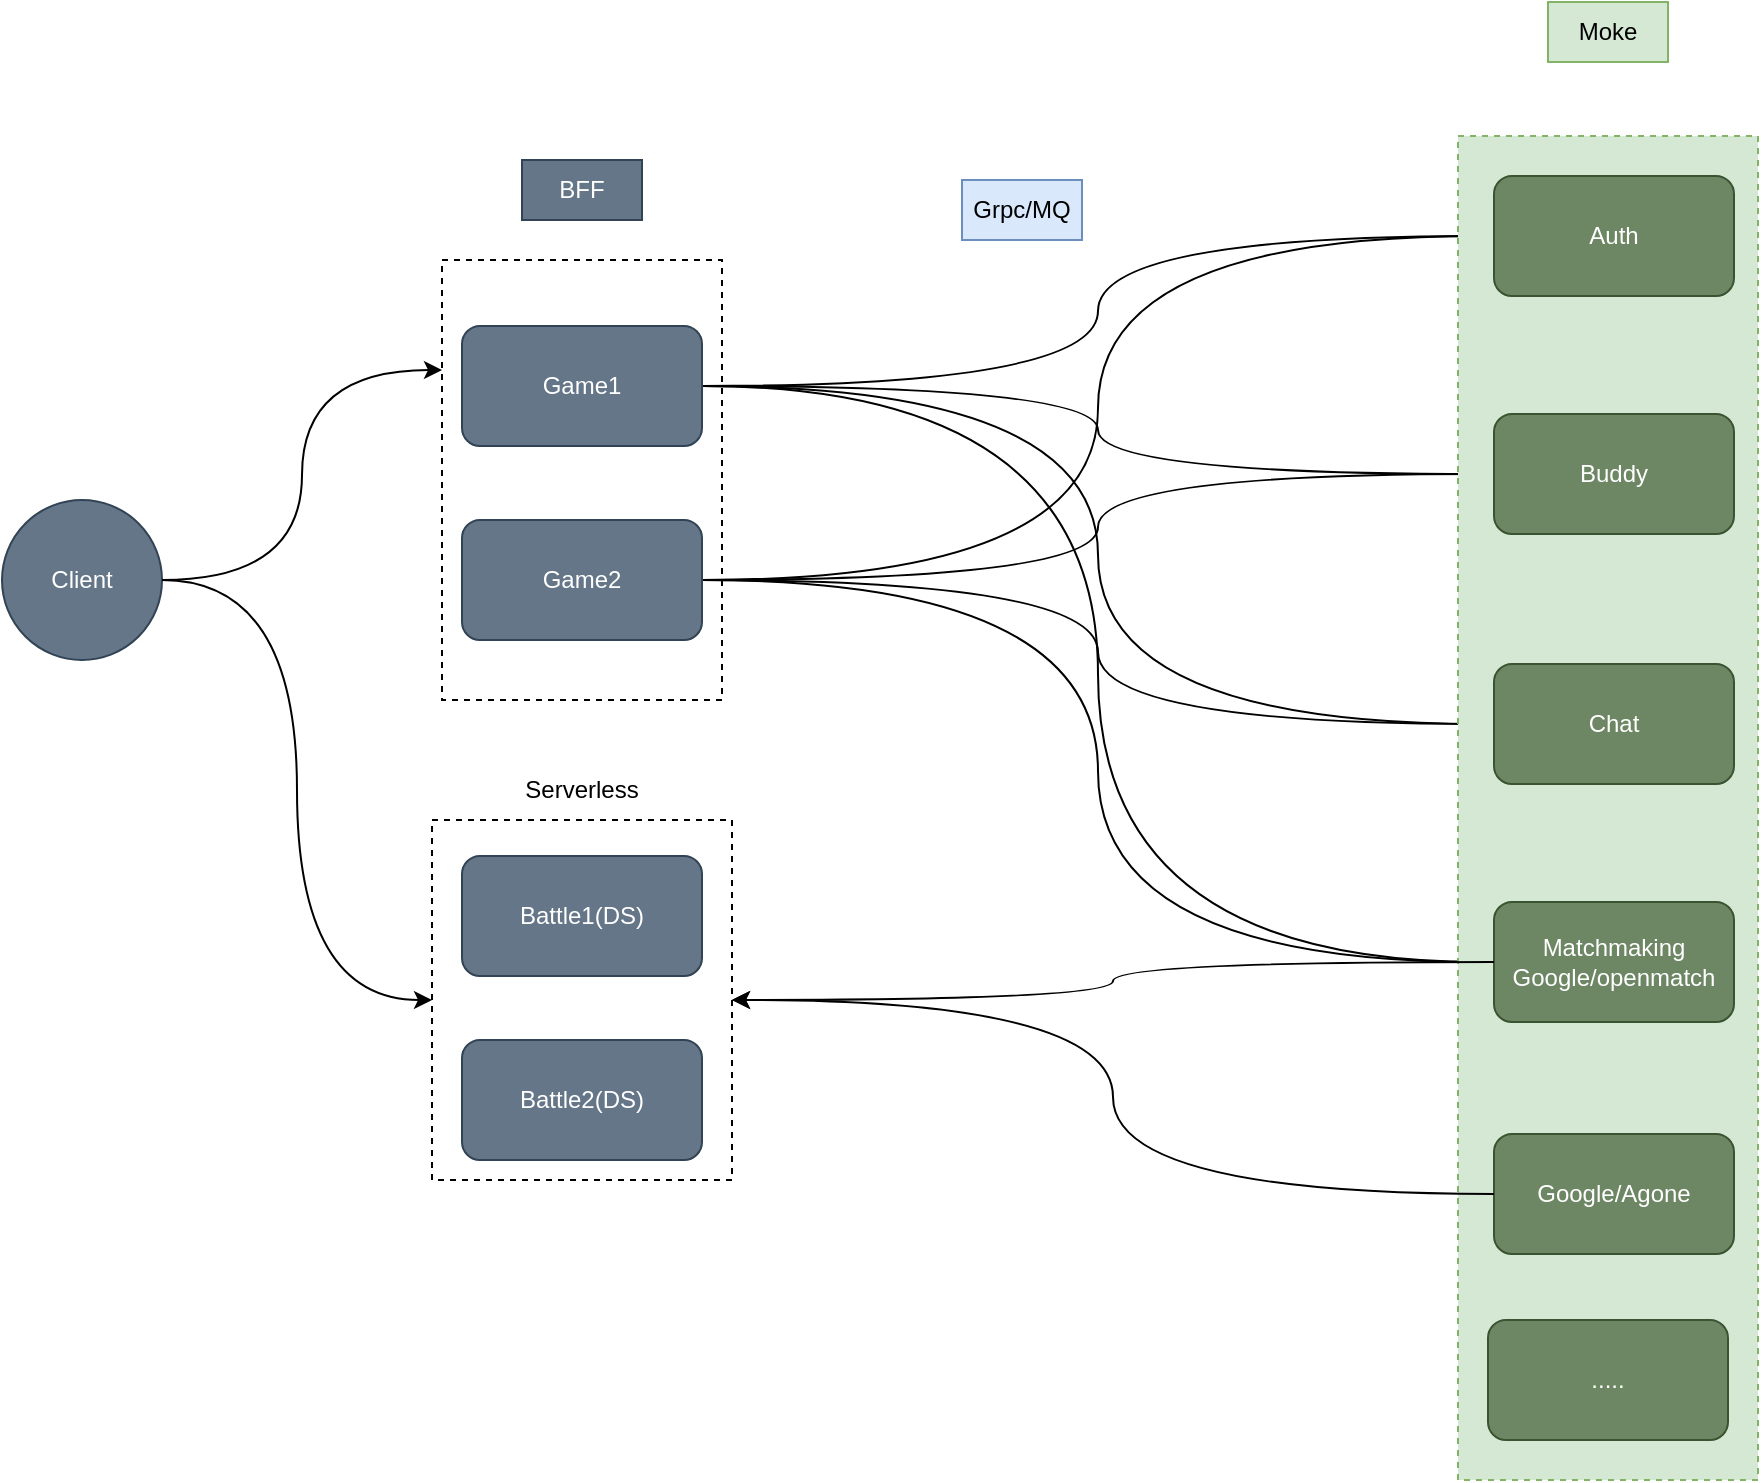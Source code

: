 <mxfile version="22.0.4" type="github">
  <diagram name="第 1 页" id="R-EQXXR285aCmOW6YG-a">
    <mxGraphModel dx="2261" dy="782" grid="1" gridSize="10" guides="1" tooltips="1" connect="1" arrows="1" fold="1" page="1" pageScale="1" pageWidth="827" pageHeight="1169" math="0" shadow="0">
      <root>
        <mxCell id="0" />
        <mxCell id="1" parent="0" />
        <mxCell id="anYgVEHaSKWoeqYW8oOg-1" value="" style="rounded=0;whiteSpace=wrap;html=1;dashed=1;" vertex="1" parent="1">
          <mxGeometry x="175" y="640" width="150" height="180" as="geometry" />
        </mxCell>
        <mxCell id="anYgVEHaSKWoeqYW8oOg-2" value="" style="rounded=0;whiteSpace=wrap;html=1;dashed=1;" vertex="1" parent="1">
          <mxGeometry x="180" y="360" width="140" height="220" as="geometry" />
        </mxCell>
        <mxCell id="anYgVEHaSKWoeqYW8oOg-3" style="edgeStyle=orthogonalEdgeStyle;rounded=0;orthogonalLoop=1;jettySize=auto;html=1;entryX=0;entryY=0.5;entryDx=0;entryDy=0;curved=1;" edge="1" parent="1" source="anYgVEHaSKWoeqYW8oOg-7" target="anYgVEHaSKWoeqYW8oOg-19">
          <mxGeometry relative="1" as="geometry" />
        </mxCell>
        <mxCell id="anYgVEHaSKWoeqYW8oOg-4" style="edgeStyle=orthogonalEdgeStyle;rounded=0;orthogonalLoop=1;jettySize=auto;html=1;entryX=0;entryY=0.5;entryDx=0;entryDy=0;curved=1;" edge="1" parent="1" source="anYgVEHaSKWoeqYW8oOg-7" target="anYgVEHaSKWoeqYW8oOg-20">
          <mxGeometry relative="1" as="geometry" />
        </mxCell>
        <mxCell id="anYgVEHaSKWoeqYW8oOg-5" style="edgeStyle=orthogonalEdgeStyle;rounded=0;orthogonalLoop=1;jettySize=auto;html=1;entryX=0;entryY=0.5;entryDx=0;entryDy=0;curved=1;" edge="1" parent="1" source="anYgVEHaSKWoeqYW8oOg-7" target="anYgVEHaSKWoeqYW8oOg-21">
          <mxGeometry relative="1" as="geometry" />
        </mxCell>
        <mxCell id="anYgVEHaSKWoeqYW8oOg-6" style="edgeStyle=orthogonalEdgeStyle;rounded=0;orthogonalLoop=1;jettySize=auto;html=1;entryX=0;entryY=0.5;entryDx=0;entryDy=0;curved=1;" edge="1" parent="1" source="anYgVEHaSKWoeqYW8oOg-7" target="anYgVEHaSKWoeqYW8oOg-22">
          <mxGeometry relative="1" as="geometry" />
        </mxCell>
        <mxCell id="anYgVEHaSKWoeqYW8oOg-7" value="Game1" style="rounded=1;whiteSpace=wrap;html=1;fillColor=#647687;strokeColor=#314354;fontColor=#ffffff;" vertex="1" parent="1">
          <mxGeometry x="190" y="393" width="120" height="60" as="geometry" />
        </mxCell>
        <mxCell id="anYgVEHaSKWoeqYW8oOg-8" value="BFF" style="text;html=1;strokeColor=#314354;fillColor=#647687;align=center;verticalAlign=middle;whiteSpace=wrap;rounded=0;fontColor=#ffffff;" vertex="1" parent="1">
          <mxGeometry x="220" y="310" width="60" height="30" as="geometry" />
        </mxCell>
        <mxCell id="anYgVEHaSKWoeqYW8oOg-9" style="edgeStyle=orthogonalEdgeStyle;rounded=0;orthogonalLoop=1;jettySize=auto;html=1;entryX=0;entryY=0.25;entryDx=0;entryDy=0;curved=1;" edge="1" parent="1" source="anYgVEHaSKWoeqYW8oOg-10" target="anYgVEHaSKWoeqYW8oOg-2">
          <mxGeometry relative="1" as="geometry" />
        </mxCell>
        <mxCell id="anYgVEHaSKWoeqYW8oOg-10" value="Client" style="ellipse;whiteSpace=wrap;html=1;aspect=fixed;fillColor=#647687;strokeColor=#314354;fontColor=#ffffff;" vertex="1" parent="1">
          <mxGeometry x="-40" y="480" width="80" height="80" as="geometry" />
        </mxCell>
        <mxCell id="anYgVEHaSKWoeqYW8oOg-11" style="edgeStyle=orthogonalEdgeStyle;rounded=0;orthogonalLoop=1;jettySize=auto;html=1;entryX=0;entryY=0.5;entryDx=0;entryDy=0;curved=1;" edge="1" parent="1" source="anYgVEHaSKWoeqYW8oOg-15" target="anYgVEHaSKWoeqYW8oOg-19">
          <mxGeometry relative="1" as="geometry" />
        </mxCell>
        <mxCell id="anYgVEHaSKWoeqYW8oOg-12" style="edgeStyle=orthogonalEdgeStyle;rounded=0;orthogonalLoop=1;jettySize=auto;html=1;curved=1;" edge="1" parent="1" source="anYgVEHaSKWoeqYW8oOg-15" target="anYgVEHaSKWoeqYW8oOg-20">
          <mxGeometry relative="1" as="geometry" />
        </mxCell>
        <mxCell id="anYgVEHaSKWoeqYW8oOg-13" style="edgeStyle=orthogonalEdgeStyle;rounded=0;orthogonalLoop=1;jettySize=auto;html=1;entryX=0;entryY=0.5;entryDx=0;entryDy=0;curved=1;" edge="1" parent="1" source="anYgVEHaSKWoeqYW8oOg-15" target="anYgVEHaSKWoeqYW8oOg-21">
          <mxGeometry relative="1" as="geometry" />
        </mxCell>
        <mxCell id="anYgVEHaSKWoeqYW8oOg-14" style="edgeStyle=orthogonalEdgeStyle;rounded=0;orthogonalLoop=1;jettySize=auto;html=1;entryX=0;entryY=0.5;entryDx=0;entryDy=0;curved=1;" edge="1" parent="1" source="anYgVEHaSKWoeqYW8oOg-15" target="anYgVEHaSKWoeqYW8oOg-22">
          <mxGeometry relative="1" as="geometry" />
        </mxCell>
        <mxCell id="anYgVEHaSKWoeqYW8oOg-15" value="Game2" style="rounded=1;whiteSpace=wrap;html=1;fillColor=#647687;fontColor=#ffffff;strokeColor=#314354;" vertex="1" parent="1">
          <mxGeometry x="190" y="490" width="120" height="60" as="geometry" />
        </mxCell>
        <mxCell id="anYgVEHaSKWoeqYW8oOg-16" value="Grpc/MQ" style="text;html=1;strokeColor=#6c8ebf;fillColor=#dae8fc;align=center;verticalAlign=middle;whiteSpace=wrap;rounded=0;" vertex="1" parent="1">
          <mxGeometry x="440" y="320" width="60" height="30" as="geometry" />
        </mxCell>
        <mxCell id="anYgVEHaSKWoeqYW8oOg-17" value="" style="group" connectable="0" vertex="1" parent="1">
          <mxGeometry x="688" y="231" width="150" height="739" as="geometry" />
        </mxCell>
        <mxCell id="anYgVEHaSKWoeqYW8oOg-18" value="" style="rounded=0;whiteSpace=wrap;html=1;dashed=1;fillColor=#d5e8d4;strokeColor=#82b366;" vertex="1" parent="anYgVEHaSKWoeqYW8oOg-17">
          <mxGeometry y="67" width="150" height="672" as="geometry" />
        </mxCell>
        <mxCell id="anYgVEHaSKWoeqYW8oOg-19" value="Auth" style="rounded=1;whiteSpace=wrap;html=1;fillColor=#6d8764;fontColor=#ffffff;strokeColor=#3A5431;" vertex="1" parent="anYgVEHaSKWoeqYW8oOg-17">
          <mxGeometry x="18" y="87" width="120" height="60" as="geometry" />
        </mxCell>
        <mxCell id="anYgVEHaSKWoeqYW8oOg-20" value="Buddy" style="rounded=1;whiteSpace=wrap;html=1;fillColor=#6d8764;fontColor=#ffffff;strokeColor=#3A5431;" vertex="1" parent="anYgVEHaSKWoeqYW8oOg-17">
          <mxGeometry x="18" y="206" width="120" height="60" as="geometry" />
        </mxCell>
        <mxCell id="anYgVEHaSKWoeqYW8oOg-21" value="Chat" style="rounded=1;whiteSpace=wrap;html=1;fillColor=#6d8764;fontColor=#ffffff;strokeColor=#3A5431;" vertex="1" parent="anYgVEHaSKWoeqYW8oOg-17">
          <mxGeometry x="18" y="331" width="120" height="60" as="geometry" />
        </mxCell>
        <mxCell id="anYgVEHaSKWoeqYW8oOg-22" value="Matchmaking&lt;br&gt;Google/openmatch" style="rounded=1;whiteSpace=wrap;html=1;fillColor=#6d8764;fontColor=#ffffff;strokeColor=#3A5431;" vertex="1" parent="anYgVEHaSKWoeqYW8oOg-17">
          <mxGeometry x="18" y="450" width="120" height="60" as="geometry" />
        </mxCell>
        <mxCell id="anYgVEHaSKWoeqYW8oOg-23" value="Google/Agone" style="rounded=1;whiteSpace=wrap;html=1;fillColor=#6d8764;fontColor=#ffffff;strokeColor=#3A5431;" vertex="1" parent="anYgVEHaSKWoeqYW8oOg-17">
          <mxGeometry x="18" y="566" width="120" height="60" as="geometry" />
        </mxCell>
        <mxCell id="anYgVEHaSKWoeqYW8oOg-24" value="Moke" style="text;html=1;strokeColor=#82b366;fillColor=#d5e8d4;align=center;verticalAlign=middle;whiteSpace=wrap;rounded=0;" vertex="1" parent="anYgVEHaSKWoeqYW8oOg-17">
          <mxGeometry x="45" width="60" height="30" as="geometry" />
        </mxCell>
        <mxCell id="anYgVEHaSKWoeqYW8oOg-25" value="....." style="rounded=1;whiteSpace=wrap;html=1;fillColor=#6d8764;fontColor=#ffffff;strokeColor=#3A5431;" vertex="1" parent="anYgVEHaSKWoeqYW8oOg-17">
          <mxGeometry x="15" y="659" width="120" height="60" as="geometry" />
        </mxCell>
        <mxCell id="anYgVEHaSKWoeqYW8oOg-26" value="Battle1(DS)" style="rounded=1;whiteSpace=wrap;html=1;fillColor=#647687;strokeColor=#314354;fontColor=#ffffff;" vertex="1" parent="1">
          <mxGeometry x="190" y="658" width="120" height="60" as="geometry" />
        </mxCell>
        <mxCell id="anYgVEHaSKWoeqYW8oOg-27" style="edgeStyle=orthogonalEdgeStyle;rounded=0;orthogonalLoop=1;jettySize=auto;html=1;entryX=0;entryY=0.5;entryDx=0;entryDy=0;curved=1;" edge="1" parent="1" source="anYgVEHaSKWoeqYW8oOg-10" target="anYgVEHaSKWoeqYW8oOg-1">
          <mxGeometry relative="1" as="geometry" />
        </mxCell>
        <mxCell id="anYgVEHaSKWoeqYW8oOg-28" style="edgeStyle=orthogonalEdgeStyle;rounded=0;orthogonalLoop=1;jettySize=auto;html=1;entryX=1;entryY=0.5;entryDx=0;entryDy=0;curved=1;" edge="1" parent="1" source="anYgVEHaSKWoeqYW8oOg-22" target="anYgVEHaSKWoeqYW8oOg-1">
          <mxGeometry relative="1" as="geometry" />
        </mxCell>
        <mxCell id="anYgVEHaSKWoeqYW8oOg-29" style="edgeStyle=orthogonalEdgeStyle;rounded=0;orthogonalLoop=1;jettySize=auto;html=1;entryX=1;entryY=0.5;entryDx=0;entryDy=0;curved=1;" edge="1" parent="1" source="anYgVEHaSKWoeqYW8oOg-23" target="anYgVEHaSKWoeqYW8oOg-1">
          <mxGeometry relative="1" as="geometry" />
        </mxCell>
        <mxCell id="anYgVEHaSKWoeqYW8oOg-30" value="Battle2(DS)" style="rounded=1;whiteSpace=wrap;html=1;fillColor=#647687;strokeColor=#314354;fontColor=#ffffff;" vertex="1" parent="1">
          <mxGeometry x="190" y="750" width="120" height="60" as="geometry" />
        </mxCell>
        <mxCell id="anYgVEHaSKWoeqYW8oOg-31" value="Serverless" style="text;html=1;strokeColor=none;fillColor=none;align=center;verticalAlign=middle;whiteSpace=wrap;rounded=0;" vertex="1" parent="1">
          <mxGeometry x="220" y="610" width="60" height="30" as="geometry" />
        </mxCell>
      </root>
    </mxGraphModel>
  </diagram>
</mxfile>
